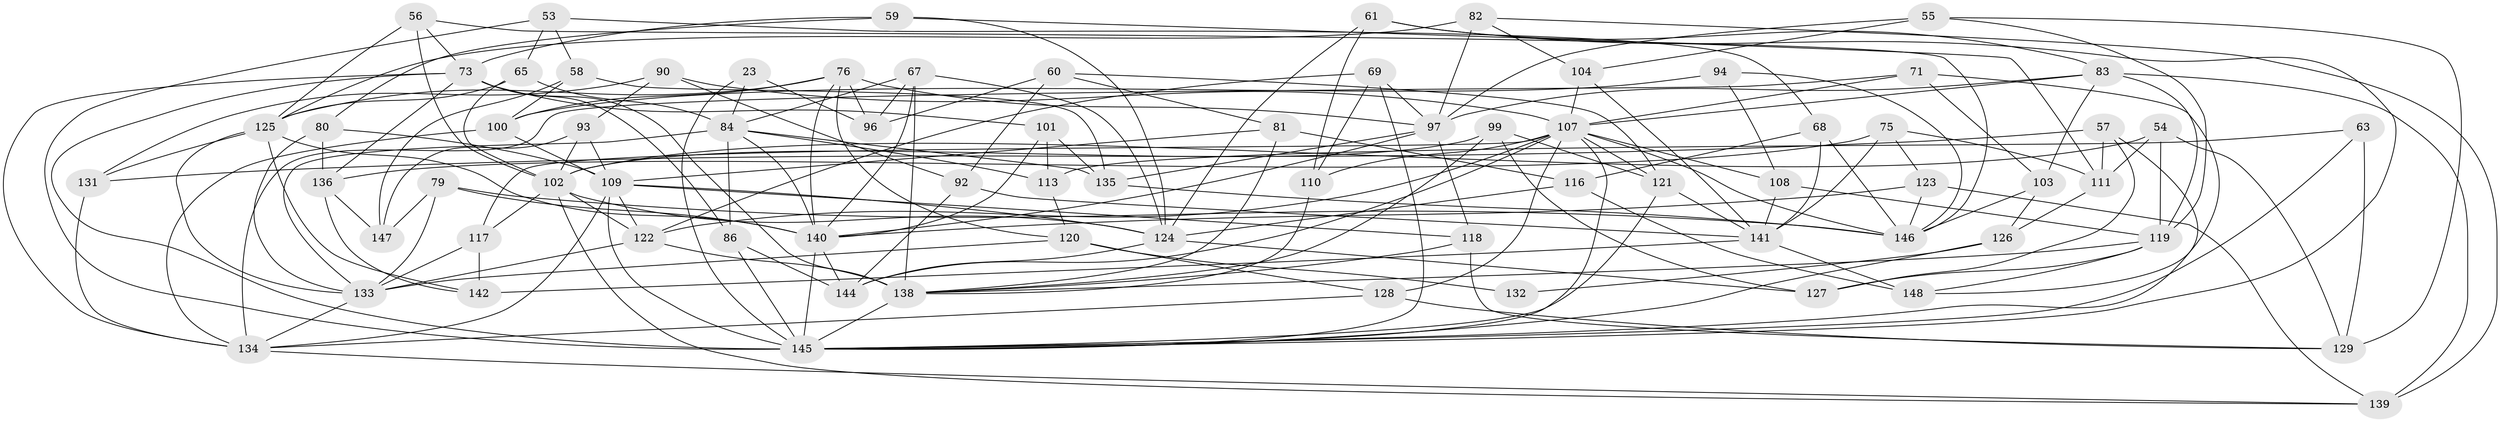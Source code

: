 // original degree distribution, {4: 1.0}
// Generated by graph-tools (version 1.1) at 2025/57/03/09/25 04:57:17]
// undirected, 74 vertices, 193 edges
graph export_dot {
graph [start="1"]
  node [color=gray90,style=filled];
  23;
  53;
  54;
  55;
  56;
  57;
  58;
  59;
  60;
  61;
  63;
  65;
  67 [super="+22+28"];
  68;
  69;
  71;
  73 [super="+64"];
  75;
  76 [super="+72"];
  79;
  80;
  81;
  82;
  83 [super="+4+12"];
  84 [super="+41"];
  86;
  90;
  92;
  93;
  94;
  96 [super="+5+89"];
  97 [super="+7+78+26"];
  99;
  100 [super="+38"];
  101;
  102 [super="+62"];
  103;
  104;
  107 [super="+25+70+48"];
  108;
  109 [super="+98"];
  110;
  111 [super="+27"];
  113;
  116;
  117;
  118;
  119 [super="+36"];
  120 [super="+30"];
  121 [super="+112"];
  122 [super="+47+91"];
  123;
  124 [super="+17"];
  125 [super="+3+45"];
  126 [super="+85"];
  127;
  128 [super="+43"];
  129 [super="+32"];
  131;
  132;
  133 [super="+20"];
  134 [super="+49+95"];
  135 [super="+130"];
  136 [super="+52"];
  138 [super="+39+88"];
  139 [super="+105"];
  140 [super="+29+37+106"];
  141 [super="+66"];
  142;
  144 [super="+114"];
  145 [super="+137+143"];
  146 [super="+24"];
  147;
  148;
  23 -- 96 [weight=2];
  23 -- 84;
  23 -- 145;
  53 -- 68;
  53 -- 58;
  53 -- 65;
  53 -- 145;
  54 -- 129;
  54 -- 111;
  54 -- 119;
  54 -- 102;
  55 -- 97;
  55 -- 119;
  55 -- 104;
  55 -- 129;
  56 -- 125;
  56 -- 146;
  56 -- 73;
  56 -- 102;
  57 -- 131;
  57 -- 127;
  57 -- 111;
  57 -- 145;
  58 -- 135;
  58 -- 147;
  58 -- 100;
  59 -- 80;
  59 -- 111;
  59 -- 124;
  59 -- 73;
  60 -- 121;
  60 -- 96;
  60 -- 92;
  60 -- 81;
  61 -- 145;
  61 -- 110;
  61 -- 83;
  61 -- 124;
  63 -- 113;
  63 -- 129 [weight=2];
  63 -- 145;
  65 -- 125;
  65 -- 84;
  65 -- 102;
  67 -- 84;
  67 -- 96 [weight=2];
  67 -- 124;
  67 -- 138 [weight=3];
  67 -- 140;
  68 -- 116;
  68 -- 141;
  68 -- 146;
  69 -- 97;
  69 -- 110;
  69 -- 122;
  69 -- 145;
  71 -- 148;
  71 -- 103;
  71 -- 134;
  71 -- 107;
  73 -- 134;
  73 -- 136 [weight=2];
  73 -- 101;
  73 -- 86;
  73 -- 138 [weight=2];
  73 -- 145;
  75 -- 123;
  75 -- 136;
  75 -- 111;
  75 -- 141;
  76 -- 125;
  76 -- 96 [weight=3];
  76 -- 97;
  76 -- 100;
  76 -- 120;
  76 -- 140;
  79 -- 147;
  79 -- 133;
  79 -- 146;
  79 -- 140;
  80 -- 133;
  80 -- 136;
  80 -- 109;
  81 -- 109;
  81 -- 116;
  81 -- 138;
  82 -- 125;
  82 -- 104;
  82 -- 139;
  82 -- 97;
  83 -- 103;
  83 -- 139 [weight=2];
  83 -- 119;
  83 -- 97 [weight=2];
  83 -- 107;
  84 -- 86;
  84 -- 135;
  84 -- 113;
  84 -- 133;
  84 -- 140;
  86 -- 144;
  86 -- 145;
  90 -- 92;
  90 -- 131;
  90 -- 93;
  90 -- 107;
  92 -- 141;
  92 -- 144;
  93 -- 102;
  93 -- 147;
  93 -- 109;
  94 -- 108;
  94 -- 146;
  94 -- 100 [weight=2];
  97 -- 135 [weight=2];
  97 -- 118;
  97 -- 140;
  99 -- 127;
  99 -- 121;
  99 -- 138;
  99 -- 102;
  100 -- 109;
  100 -- 134;
  101 -- 135;
  101 -- 113;
  101 -- 140;
  102 -- 124;
  102 -- 122 [weight=2];
  102 -- 139;
  102 -- 117;
  103 -- 126;
  103 -- 146;
  104 -- 141;
  104 -- 107;
  107 -- 128 [weight=3];
  107 -- 108;
  107 -- 117;
  107 -- 110;
  107 -- 121 [weight=2];
  107 -- 144;
  107 -- 146;
  107 -- 122;
  107 -- 145;
  108 -- 119;
  108 -- 141;
  109 -- 145 [weight=5];
  109 -- 118;
  109 -- 124;
  109 -- 122 [weight=2];
  109 -- 134;
  110 -- 138;
  111 -- 126 [weight=2];
  113 -- 120;
  116 -- 148;
  116 -- 124;
  117 -- 142;
  117 -- 133;
  118 -- 129;
  118 -- 138;
  119 -- 127;
  119 -- 148;
  119 -- 138 [weight=2];
  120 -- 128;
  120 -- 132 [weight=2];
  120 -- 133;
  121 -- 141;
  121 -- 145;
  122 -- 133;
  122 -- 138;
  123 -- 140;
  123 -- 139;
  123 -- 146;
  124 -- 127;
  124 -- 144;
  125 -- 133;
  125 -- 142;
  125 -- 131;
  125 -- 140;
  126 -- 132 [weight=2];
  126 -- 145;
  128 -- 129;
  128 -- 134;
  131 -- 134;
  133 -- 134;
  134 -- 139;
  135 -- 146;
  136 -- 142;
  136 -- 147;
  138 -- 145 [weight=2];
  140 -- 145 [weight=2];
  140 -- 144 [weight=2];
  141 -- 148;
  141 -- 142;
}
